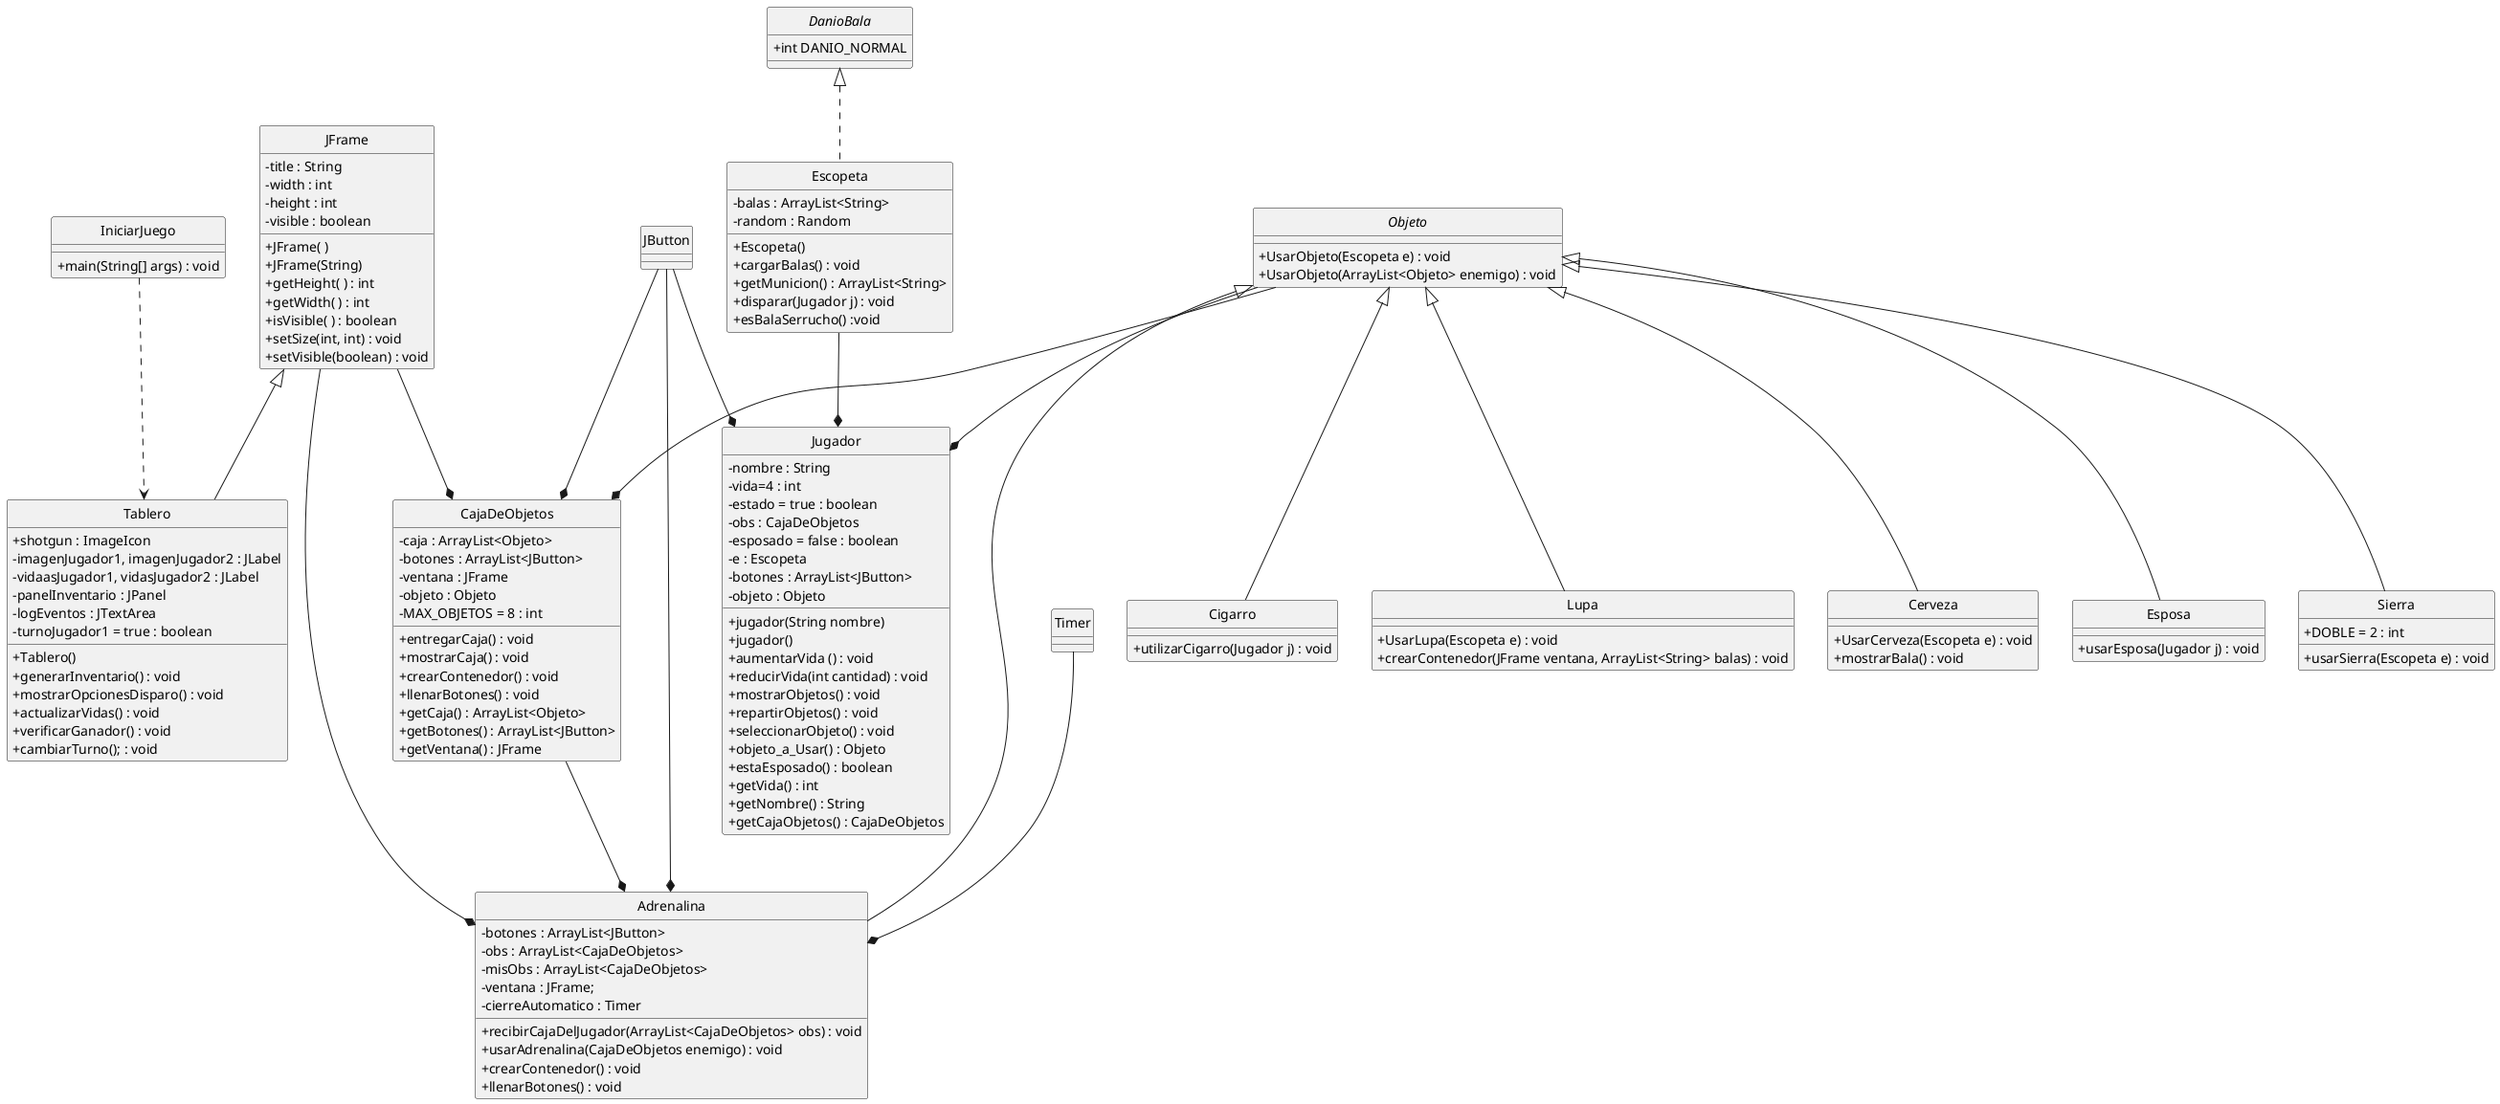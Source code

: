 @startuml
skinparam classAttributeIconSize 0

hide class circle
hide interface circle
hide abstract circle

class JFrame {
    - title : String
    - width : int
    - height : int
    - visible : boolean
    + JFrame( )
    + JFrame(String)
    + getHeight( ) : int
    + getWidth( ) : int
    + isVisible( ) : boolean
    + setSize(int, int) : void
    + setVisible(boolean) : void
}

class Tablero extends JFrame {
    + shotgun : ImageIcon
    - imagenJugador1, imagenJugador2 : JLabel
    - vidaasJugador1, vidasJugador2 : JLabel
    - panelInventario : JPanel
    - logEventos : JTextArea
    - turnoJugador1 = true : boolean
    + Tablero()
    + generarInventario() : void
    + mostrarOpcionesDisparo() : void
    + actualizarVidas() : void
    + verificarGanador() : void
    + cambiarTurno(); : void
}

interface DanioBala {
    +int DANIO_NORMAL
}

class Escopeta implements DanioBala {
    - balas : ArrayList<String>
    - random : Random
    + Escopeta()
    + cargarBalas() : void
    + getMunicion() : ArrayList<String>
    + disparar(Jugador j) : void
    + esBalaSerrucho() :void
}

class Jugador{
    - nombre : String
    - vida=4 : int 
    - estado = true : boolean
    - obs : CajaDeObjetos
    - esposado = false : boolean
    - e : Escopeta
    - botones : ArrayList<JButton>
    - objeto : Objeto
    + jugador(String nombre)
    + jugador()
    + aumentarVida () : void
    + reducirVida(int cantidad) : void
    + mostrarObjetos() : void
    + repartirObjetos() : void
    + seleccionarObjeto() : void
    + objeto_a_Usar() : Objeto
    + estaEsposado() : boolean
    + getVida() : int
    + getNombre() : String
    + getCajaObjetos() : CajaDeObjetos
}

abstract class Objeto {
    + UsarObjeto(Escopeta e) : void
    + UsarObjeto(ArrayList<Objeto> enemigo) : void
}

class Cigarro extends Objeto {
    + utilizarCigarro(Jugador j) : void
}

class Lupa extends Objeto {
    + UsarLupa(Escopeta e) : void
    + crearContenedor(JFrame ventana, ArrayList<String> balas) : void
}

class Cerveza extends Objeto {
    + UsarCerveza(Escopeta e) : void
    + mostrarBala() : void
}

class Adrenalina extends Objeto {
    - botones : ArrayList<JButton>
    - obs : ArrayList<CajaDeObjetos>
    - misObs : ArrayList<CajaDeObjetos>
    - ventana : JFrame;
    - cierreAutomatico : Timer
    + recibirCajaDelJugador(ArrayList<CajaDeObjetos> obs) : void
    + usarAdrenalina(CajaDeObjetos enemigo) : void
    + crearContenedor() : void
    + llenarBotones() : void
}

class Esposa extends Objeto {
    + usarEsposa(Jugador j) : void
}

class Sierra extends Objeto {
    + DOBLE = 2 : int
    + usarSierra(Escopeta e) : void
}

class CajaDeObjetos {
    - caja : ArrayList<Objeto>
	- botones : ArrayList<JButton>
	- ventana : JFrame
	- objeto : Objeto
    - MAX_OBJETOS = 8 : int
    + entregarCaja() : void
    + mostrarCaja() : void
    + crearContenedor() : void
    + llenarBotones() : void
    + getCaja() : ArrayList<Objeto>
    + getBotones() : ArrayList<JButton>
    + getVentana() : JFrame
}

class IniciarJuego {
    + main(String[] args) : void
}
IniciarJuego ..> Tablero
Objeto --* Jugador
JButton --* Jugador
Escopeta --* Jugador
Objeto --* CajaDeObjetos
JFrame --* CajaDeObjetos
JButton --* CajaDeObjetos
JButton --* Adrenalina
CajaDeObjetos --* Adrenalina
JFrame --* Adrenalina
Timer --* Adrenalina
@enduml

